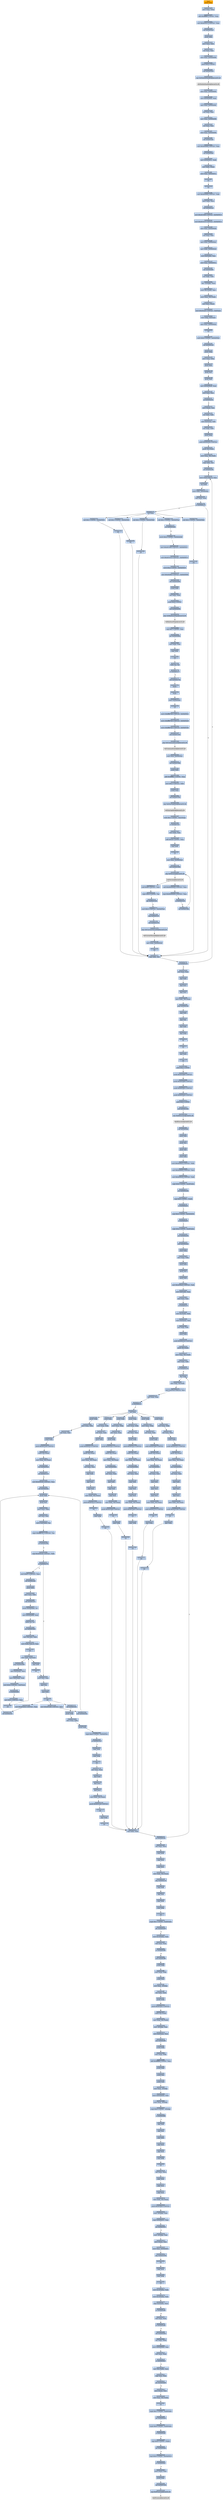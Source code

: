 digraph G {
node[shape=rectangle,style=filled,fillcolor=lightsteelblue,color=lightsteelblue]
bgcolor="transparent"
a0x00403454pushl_ebp[label="start\npushl %ebp",fillcolor="orange",color="lightgrey"];
a0x00403455movl_esp_ebp[label="0x00403455\nmovl %esp, %ebp"];
a0x00403457addl_0xfffffff0UINT8_esp[label="0x00403457\naddl $0xfffffff0<UINT8>, %esp"];
a0x0040345amovl_0x40341cUINT32_eax[label="0x0040345a\nmovl $0x40341c<UINT32>, %eax"];
a0x0040345fcall_0x004032c8[label="0x0040345f\ncall 0x004032c8"];
a0x004032c8pushl_ebx[label="0x004032c8\npushl %ebx"];
a0x004032c9movl_eax_ebx[label="0x004032c9\nmovl %eax, %ebx"];
a0x004032cbxorl_eax_eax[label="0x004032cb\nxorl %eax, %eax"];
a0x004032cdmovl_eax_0x00404084[label="0x004032cd\nmovl %eax, 0x00404084"];
a0x004032d2pushl_0x0UINT8[label="0x004032d2\npushl $0x0<UINT8>"];
a0x004032d4call_0x00403204[label="0x004032d4\ncall 0x00403204"];
a0x00403204jmp_GetModuleHandleA_kernel32_dll[label="0x00403204\njmp GetModuleHandleA@kernel32.dll"];
GetModuleHandleA_kernel32_dll[label="GetModuleHandleA@kernel32.dll",fillcolor="lightgrey",color="lightgrey"];
a0x004032d9movl_eax_0x00405650[label="0x004032d9\nmovl %eax, 0x00405650"];
a0x004032demovl_0x00405650_eax[label="0x004032de\nmovl 0x00405650, %eax"];
a0x004032e3movl_eax_0x0040408c[label="0x004032e3\nmovl %eax, 0x0040408c"];
a0x004032e8xorl_eax_eax[label="0x004032e8\nxorl %eax, %eax"];
a0x004032eamovl_eax_0x00404090[label="0x004032ea\nmovl %eax, 0x00404090"];
a0x004032efxorl_eax_eax[label="0x004032ef\nxorl %eax, %eax"];
a0x004032f1movl_eax_0x00404094[label="0x004032f1\nmovl %eax, 0x00404094"];
a0x004032f6call_0x004032bc[label="0x004032f6\ncall 0x004032bc"];
a0x004032bcmovl_0x404088UINT32_eax[label="0x004032bc\nmovl $0x404088<UINT32>, %eax"];
a0x004032c1call_0x00402fe8[label="0x004032c1\ncall 0x00402fe8"];
a0x00402fe8movl_0x0040401c_edx[label="0x00402fe8\nmovl 0x0040401c, %edx"];
a0x00402feemovl_edx_eax_[label="0x00402fee\nmovl %edx, (%eax)"];
a0x00402ff0movl_eax_0x0040401c[label="0x00402ff0\nmovl %eax, 0x0040401c"];
a0x00402ff5ret[label="0x00402ff5\nret"];
a0x004032c6ret[label="0x004032c6\nret"];
a0x004032fbmovl_0x404088UINT32_edx[label="0x004032fb\nmovl $0x404088<UINT32>, %edx"];
a0x00403300movl_ebx_eax[label="0x00403300\nmovl %ebx, %eax"];
a0x00403302call_0x00402ca4[label="0x00403302\ncall 0x00402ca4"];
a0x00402ca4movl_0x401008UINT32_0x00405010[label="0x00402ca4\nmovl $0x401008<UINT32>, 0x00405010"];
a0x00402caemovl_0x401010UINT32_0x00405014[label="0x00402cae\nmovl $0x401010<UINT32>, 0x00405014"];
a0x00402cb8movl_eax_0x00405628[label="0x00402cb8\nmovl %eax, 0x00405628"];
a0x00402cbdxorl_eax_eax[label="0x00402cbd\nxorl %eax, %eax"];
a0x00402cbfmovl_eax_0x0040562c[label="0x00402cbf\nmovl %eax, 0x0040562c"];
a0x00402cc4movl_edx_0x00405630[label="0x00402cc4\nmovl %edx, 0x00405630"];
a0x00402ccamovl_0x4edx__eax[label="0x00402cca\nmovl 0x4(%edx), %eax"];
a0x00402ccdmovl_eax_0x0040501c[label="0x00402ccd\nmovl %eax, 0x0040501c"];
a0x00402cd2call_0x00402b9c[label="0x00402cd2\ncall 0x00402b9c"];
a0x00402b9cxorl_edx_edx[label="0x00402b9c\nxorl %edx, %edx"];
a0x00402b9eleal__12ebp__eax[label="0x00402b9e\nleal -12(%ebp), %eax"];
a0x00402ba1movl_fs_edx__ecx[label="0x00402ba1\nmovl %fs:(%edx), %ecx"];
a0x00402ba4movl_eax_fs_edx_[label="0x00402ba4\nmovl %eax, %fs:(%edx)"];
a0x00402ba7movl_ecx_eax_[label="0x00402ba7\nmovl %ecx, (%eax)"];
a0x00402ba9movl_0x402afcUINT32_0x4eax_[label="0x00402ba9\nmovl $0x402afc<UINT32>, 0x4(%eax)"];
a0x00402bb0movl_ebp_0x8eax_[label="0x00402bb0\nmovl %ebp, 0x8(%eax)"];
a0x00402bb3movl_eax_0x00405624[label="0x00402bb3\nmovl %eax, 0x00405624"];
a0x00402bb8ret[label="0x00402bb8\nret"];
a0x00402cd7movb_0x0UINT8_0x00405024[label="0x00402cd7\nmovb $0x0<UINT8>, 0x00405024"];
a0x00402cdecall_0x00402c44[label="0x00402cde\ncall 0x00402c44"];
a0x00402c44pushl_ebp[label="0x00402c44\npushl %ebp"];
a0x00402c45movl_esp_ebp[label="0x00402c45\nmovl %esp, %ebp"];
a0x00402c47pushl_ebx[label="0x00402c47\npushl %ebx"];
a0x00402c48pushl_esi[label="0x00402c48\npushl %esi"];
a0x00402c49pushl_edi[label="0x00402c49\npushl %edi"];
a0x00402c4amovl_0x00405628_eax[label="0x00402c4a\nmovl 0x00405628, %eax"];
a0x00402c4ftestl_eax_eax[label="0x00402c4f\ntestl %eax, %eax"];
a0x00402c51je_0x00402c9e[label="0x00402c51\nje 0x00402c9e"];
a0x00402c53movl_eax__esi[label="0x00402c53\nmovl (%eax), %esi"];
a0x00402c55xorl_ebx_ebx[label="0x00402c55\nxorl %ebx, %ebx"];
a0x00402c57movl_0x4eax__edi[label="0x00402c57\nmovl 0x4(%eax), %edi"];
a0x00402c5axorl_edx_edx[label="0x00402c5a\nxorl %edx, %edx"];
a0x00402c5cpushl_ebp[label="0x00402c5c\npushl %ebp"];
a0x00402c5dpushl_0x402c8aUINT32[label="0x00402c5d\npushl $0x402c8a<UINT32>"];
a0x00402c62pushl_fs_edx_[label="0x00402c62\npushl %fs:(%edx)"];
a0x00402c65movl_esp_fs_edx_[label="0x00402c65\nmovl %esp, %fs:(%edx)"];
a0x00402c68cmpl_ebx_esi[label="0x00402c68\ncmpl %ebx, %esi"];
a0x00402c6ajle_0x00402c80[label="0x00402c6a\njle 0x00402c80"];
a0x00402c6cmovl_ediebx8__eax[label="0x00402c6c\nmovl (%edi,%ebx,8), %eax"];
a0x00402c6fincl_ebx[label="0x00402c6f\nincl %ebx"];
a0x00402c70movl_ebx_0x0040562c[label="0x00402c70\nmovl %ebx, 0x0040562c"];
a0x00402c76testl_eax_eax[label="0x00402c76\ntestl %eax, %eax"];
a0x00402c78je_0x00402c7c[label="0x00402c78\nje 0x00402c7c"];
a0x00402c7acall_eax[label="0x00402c7a\ncall %eax"];
a0x0040333csubl_0x1UINT8_0x00405654[label="0x0040333c\nsubl $0x1<UINT8>, 0x00405654"];
a0x00403343ret[label="0x00403343\nret"];
a0x00402c7ccmpl_ebx_esi[label="0x00402c7c\ncmpl %ebx, %esi"];
a0x00402c7ejg_0x00402c6c[label="0x00402c7e\njg 0x00402c6c"];
a0x00403130subl_0x1UINT8_0x004055a4[label="0x00403130\nsubl $0x1<UINT8>, 0x004055a4"];
a0x00403137jae_0x00403202[label="0x00403137\njae 0x00403202"];
a0x0040313dmovb_0x2UINT8_0x00404008[label="0x0040313d\nmovb $0x2<UINT8>, 0x00404008"];
a0x00403144movl_0x401008UINT32_0x00405010[label="0x00403144\nmovl $0x401008<UINT32>, 0x00405010"];
a0x0040314emovl_0x401010UINT32_0x00405014[label="0x0040314e\nmovl $0x401010<UINT32>, 0x00405014"];
a0x00403158movb_0x2UINT8_0x00405036[label="0x00403158\nmovb $0x2<UINT8>, 0x00405036"];
a0x0040315fmovl_0x402f84UINT32_0x00405000[label="0x0040315f\nmovl $0x402f84<UINT32>, 0x00405000"];
a0x00403169call_0x00402660[label="0x00403169\ncall 0x00402660"];
a0x00402660pushl_ebx[label="0x00402660\npushl %ebx"];
a0x00402661xorl_ebx_ebx[label="0x00402661\nxorl %ebx, %ebx"];
a0x00402663pushl_0x0UINT8[label="0x00402663\npushl $0x0<UINT8>"];
a0x00402665call_0x00402658[label="0x00402665\ncall 0x00402658"];
a0x00402658jmp_GetKeyboardType_user32_dll[label="0x00402658\njmp GetKeyboardType@user32.dll"];
GetKeyboardType_user32_dll[label="GetKeyboardType@user32.dll",fillcolor="lightgrey",color="lightgrey"];
a0x0040266acmpl_0x7UINT8_eax[label="0x0040266a\ncmpl $0x7<UINT8>, %eax"];
a0x0040266djne_0x0040268b[label="0x0040266d\njne 0x0040268b"];
a0x0040268bmovl_ebx_eax[label="0x0040268b\nmovl %ebx, %eax"];
a0x0040268dpopl_ebx[label="0x0040268d\npopl %ebx"];
a0x0040268eret[label="0x0040268e\nret"];
a0x0040316etestb_al_al[label="0x0040316e\ntestb %al, %al"];
a0x00403170je_0x00403177[label="0x00403170\nje 0x00403177"];
a0x00403177call_0x00402754[label="0x00403177\ncall 0x00402754"];
a0x00402754fninit_[label="0x00402754\nfninit "];
a0x00402756fwait_[label="0x00402756\nfwait "];
a0x00402757fldcw_0x0040400c[label="0x00402757\nfldcw 0x0040400c"];
a0x0040275dret[label="0x0040275d\nret"];
a0x0040317cmovw_0xffffd7b0UINT16_0x0040503c[label="0x0040317c\nmovw $0xffffd7b0<UINT16>, 0x0040503c"];
a0x00403185movw_0xffffd7b0UINT16_0x00405208[label="0x00403185\nmovw $0xffffd7b0<UINT16>, 0x00405208"];
a0x0040318emovw_0xffffd7b0UINT16_0x004053d4[label="0x0040318e\nmovw $0xffffd7b0<UINT16>, 0x004053d4"];
a0x00403197call_0x00401040[label="0x00403197\ncall 0x00401040"];
a0x00401040jmp_GetCommandLineA_kernel32_dll[label="0x00401040\njmp GetCommandLineA@kernel32.dll"];
GetCommandLineA_kernel32_dll[label="GetCommandLineA@kernel32.dll",fillcolor="lightgrey",color="lightgrey"];
a0x0040319cmovl_eax_0x0040502c[label="0x0040319c\nmovl %eax, 0x0040502c"];
a0x004031a1call_0x00401088[label="0x004031a1\ncall 0x00401088"];
a0x00401088pushl_ebx[label="0x00401088\npushl %ebx"];
a0x00401089addl_0xffffffbcUINT8_esp[label="0x00401089\naddl $0xffffffbc<UINT8>, %esp"];
a0x0040108cmovl_0xaUINT32_ebx[label="0x0040108c\nmovl $0xa<UINT32>, %ebx"];
a0x00401091pushl_esp[label="0x00401091\npushl %esp"];
a0x00401092call_0x00401050[label="0x00401092\ncall 0x00401050"];
a0x00401050jmp_GetStartupInfoA_kernel32_dll[label="0x00401050\njmp GetStartupInfoA@kernel32.dll"];
GetStartupInfoA_kernel32_dll[label="GetStartupInfoA@kernel32.dll",fillcolor="lightgrey",color="lightgrey"];
a0x00401097testb_0x1UINT8_0x2cesp_[label="0x00401097\ntestb $0x1<UINT8>, 0x2c(%esp)"];
a0x0040109cje_0x004010a3[label="0x0040109c\nje 0x004010a3"];
a0x004010a3movl_ebx_eax[label="0x004010a3\nmovl %ebx, %eax"];
a0x004010a5addl_0x44UINT8_esp[label="0x004010a5\naddl $0x44<UINT8>, %esp"];
a0x004010a8popl_ebx[label="0x004010a8\npopl %ebx"];
a0x004010a9ret[label="0x004010a9\nret"];
a0x004031a6movl_eax_0x00405028[label="0x004031a6\nmovl %eax, 0x00405028"];
a0x004031abcall_0x00401080[label="0x004031ab\ncall 0x00401080"];
a0x00401080jmp_GetVersion_kernel32_dll[label="0x00401080\njmp GetVersion@kernel32.dll"];
GetVersion_kernel32_dll[label="GetVersion@kernel32.dll",fillcolor="lightgrey",color="lightgrey"];
a0x004031b0andl_0x80000000UINT32_eax[label="0x004031b0\nandl $0x80000000<UINT32>, %eax"];
a0x004031b5cmpl_0x80000000UINT32_eax[label="0x004031b5\ncmpl $0x80000000<UINT32>, %eax"];
a0x004031baje_0x004031e9[label="0x004031ba\nje 0x004031e9"];
a0x004031bccall_0x00401080[label="0x004031bc\ncall 0x00401080"];
a0x004031c1andl_0xffUINT32_eax[label="0x004031c1\nandl $0xff<UINT32>, %eax"];
a0x004031c6cmpw_0x4UINT8_ax[label="0x004031c6\ncmpw $0x4<UINT8>, %ax"];
a0x004031cajbe_0x004031d8[label="0x004031ca\njbe 0x004031d8"];
a0x004031ccmovl_0x3UINT32_0x004055a8[label="0x004031cc\nmovl $0x3<UINT32>, 0x004055a8"];
a0x004031d6jmp_0x004031f8[label="0x004031d6\njmp 0x004031f8"];
a0x004031f8call_0x00401078[label="0x004031f8\ncall 0x00401078"];
a0x00401078jmp_GetCurrentThreadId_kernel32_dll[label="0x00401078\njmp GetCurrentThreadId@kernel32.dll"];
GetCurrentThreadId_kernel32_dll[label="GetCurrentThreadId@kernel32.dll",fillcolor="lightgrey",color="lightgrey"];
a0x004031fdmovl_eax_0x00405020[label="0x004031fd\nmovl %eax, 0x00405020"];
a0x00403202ret[label="0x00403202\nret"];
a0x00403374subl_0x1UINT8_0x0040565c[label="0x00403374\nsubl $0x1<UINT8>, 0x0040565c"];
a0x0040337bret[label="0x0040337b\nret"];
a0x004033acsubl_0x1UINT8_0x00405660[label="0x004033ac\nsubl $0x1<UINT8>, 0x00405660"];
a0x004033b3ret[label="0x004033b3\nret"];
a0x004033ecsubl_0x1UINT8_0x00405664[label="0x004033ec\nsubl $0x1<UINT8>, 0x00405664"];
a0x004033f3ret[label="0x004033f3\nret"];
a0x00402c80xorl_eax_eax[label="0x00402c80\nxorl %eax, %eax"];
a0x00402c82popl_edx[label="0x00402c82\npopl %edx"];
a0x00402c83popl_ecx[label="0x00402c83\npopl %ecx"];
a0x00402c84popl_ecx[label="0x00402c84\npopl %ecx"];
a0x00402c85movl_edx_fs_eax_[label="0x00402c85\nmovl %edx, %fs:(%eax)"];
a0x00402c88jmp_0x00402c9e[label="0x00402c88\njmp 0x00402c9e"];
a0x00402c9epopl_edi[label="0x00402c9e\npopl %edi"];
a0x00402c9fpopl_esi[label="0x00402c9f\npopl %esi"];
a0x00402ca0popl_ebx[label="0x00402ca0\npopl %ebx"];
a0x00402ca1popl_ebp[label="0x00402ca1\npopl %ebp"];
a0x00402ca2ret[label="0x00402ca2\nret"];
a0x00402ce3ret[label="0x00402ce3\nret"];
a0x00403307popl_ebx[label="0x00403307\npopl %ebx"];
a0x00403308ret[label="0x00403308\nret"];
a0x00403464pushl_0x2UINT8[label="0x00403464\npushl $0x2<UINT8>"];
a0x00403466pushl_0x403488UINT32[label="0x00403466\npushl $0x403488<UINT32>"];
a0x0040346bpushl_0x403488UINT32[label="0x0040346b\npushl $0x403488<UINT32>"];
a0x00403470pushl_0x40348cUINT32[label="0x00403470\npushl $0x40348c<UINT32>"];
a0x00403475pushl_0x4034a0UINT32[label="0x00403475\npushl $0x4034a0<UINT32>"];
a0x0040347apushl_0x0UINT8[label="0x0040347a\npushl $0x0<UINT8>"];
a0x0040347ccall_0x004033b4[label="0x0040347c\ncall 0x004033b4"];
a0x004033b4jmp_ShellExecuteA_shell32_dll[label="0x004033b4\njmp ShellExecuteA@shell32.dll"];
ShellExecuteA_shell32_dll[label="ShellExecuteA@shell32.dll",fillcolor="lightgrey",color="lightgrey"];
a0x00403481call_0x00402dfc[label="0x00403481\ncall 0x00402dfc"];
a0x00402dfcpushl_ebx[label="0x00402dfc\npushl %ebx"];
a0x00402dfdpushl_esi[label="0x00402dfd\npushl %esi"];
a0x00402dfepushl_edi[label="0x00402dfe\npushl %edi"];
a0x00402dffpushl_ebp[label="0x00402dff\npushl %ebp"];
a0x00402e00movl_0x405620UINT32_ebx[label="0x00402e00\nmovl $0x405620<UINT32>, %ebx"];
a0x00402e05movl_0x404000UINT32_esi[label="0x00402e05\nmovl $0x404000<UINT32>, %esi"];
a0x00402e0amovl_0x405030UINT32_edi[label="0x00402e0a\nmovl $0x405030<UINT32>, %edi"];
a0x00402e0fcmpb_0x0UINT8_0x28ebx_[label="0x00402e0f\ncmpb $0x0<UINT8>, 0x28(%ebx)"];
a0x00402e13jne_0x00402e2b[label="0x00402e13\njne 0x00402e2b"];
a0x00402e15cmpl_0x0UINT8_edi_[label="0x00402e15\ncmpl $0x0<UINT8>, (%edi)"];
a0x00402e18je_0x00402e2b[label="0x00402e18\nje 0x00402e2b"];
a0x00402e2bcmpl_0x0UINT8_0x00404004[label="0x00402e2b\ncmpl $0x0<UINT8>, 0x00404004"];
a0x00402e32je_0x00402e45[label="0x00402e32\nje 0x00402e45"];
a0x00402e45cmpb_0x2UINT8_0x28ebx_[label="0x00402e45\ncmpb $0x2<UINT8>, 0x28(%ebx)"];
a0x00402e49jne_0x00402e55[label="0x00402e49\njne 0x00402e55"];
a0x00402e55call_0x00402be4[label="0x00402e55\ncall 0x00402be4"];
a0x00402be4pushl_ebp[label="0x00402be4\npushl %ebp"];
a0x00402be5movl_esp_ebp[label="0x00402be5\nmovl %esp, %ebp"];
a0x00402be7pushl_ebx[label="0x00402be7\npushl %ebx"];
a0x00402be8pushl_esi[label="0x00402be8\npushl %esi"];
a0x00402be9pushl_edi[label="0x00402be9\npushl %edi"];
a0x00402beamovl_0x405620UINT32_edi[label="0x00402bea\nmovl $0x405620<UINT32>, %edi"];
a0x00402befmovl_0x8edi__eax[label="0x00402bef\nmovl 0x8(%edi), %eax"];
a0x00402bf2testl_eax_eax[label="0x00402bf2\ntestl %eax, %eax"];
a0x00402bf4je_0x00402c3e[label="0x00402bf4\nje 0x00402c3e"];
a0x00402bf6movl_0xcedi__ebx[label="0x00402bf6\nmovl 0xc(%edi), %ebx"];
a0x00402bf9movl_0x4eax__esi[label="0x00402bf9\nmovl 0x4(%eax), %esi"];
a0x00402bfcxorl_edx_edx[label="0x00402bfc\nxorl %edx, %edx"];
a0x00402bfepushl_ebp[label="0x00402bfe\npushl %ebp"];
a0x00402bffpushl_0x402c2aUINT32[label="0x00402bff\npushl $0x402c2a<UINT32>"];
a0x00402c04pushl_fs_edx_[label="0x00402c04\npushl %fs:(%edx)"];
a0x00402c07movl_esp_fs_edx_[label="0x00402c07\nmovl %esp, %fs:(%edx)"];
a0x00402c0atestl_ebx_ebx[label="0x00402c0a\ntestl %ebx, %ebx"];
a0x00402c0cjle_0x00402c20[label="0x00402c0c\njle 0x00402c20"];
a0x00402c0edecl_ebx[label="0x00402c0e\ndecl %ebx"];
a0x00402c0fmovl_ebx_0xcedi_[label="0x00402c0f\nmovl %ebx, 0xc(%edi)"];
a0x00402c12movl_0x4esiebx8__eax[label="0x00402c12\nmovl 0x4(%esi,%ebx,8), %eax"];
a0x00402c16testl_eax_eax[label="0x00402c16\ntestl %eax, %eax"];
a0x00402c18je_0x00402c1c[label="0x00402c18\nje 0x00402c1c"];
a0x00402c1acall_eax[label="0x00402c1a\ncall %eax"];
a0x004033f4pushl_ebp[label="0x004033f4\npushl %ebp"];
a0x004033f5movl_esp_ebp[label="0x004033f5\nmovl %esp, %ebp"];
a0x004033f7xorl_eax_eax[label="0x004033f7\nxorl %eax, %eax"];
a0x004033f9pushl_ebp[label="0x004033f9\npushl %ebp"];
a0x004033fapushl_0x403413UINT32[label="0x004033fa\npushl $0x403413<UINT32>"];
a0x004033ffpushl_fs_eax_[label="0x004033ff\npushl %fs:(%eax)"];
a0x00403402movl_esp_fs_eax_[label="0x00403402\nmovl %esp, %fs:(%eax)"];
a0x00403405xorl_eax_eax[label="0x00403405\nxorl %eax, %eax"];
a0x00403407popl_edx[label="0x00403407\npopl %edx"];
a0x00403408popl_ecx[label="0x00403408\npopl %ecx"];
a0x00403409popl_ecx[label="0x00403409\npopl %ecx"];
a0x0040340amovl_edx_fs_eax_[label="0x0040340a\nmovl %edx, %fs:(%eax)"];
a0x0040340dpushl_0x40341aUINT32[label="0x0040340d\npushl $0x40341a<UINT32>"];
a0x00403412ret[label="0x00403412\nret"];
a0x0040341apopl_ebp[label="0x0040341a\npopl %ebp"];
a0x0040341bret[label="0x0040341b\nret"];
a0x00402c1ctestl_ebx_ebx[label="0x00402c1c\ntestl %ebx, %ebx"];
a0x00402c1ejg_0x00402c0e[label="0x00402c1e\njg 0x00402c0e"];
a0x004033bcpushl_ebp[label="0x004033bc\npushl %ebp"];
a0x004033bdmovl_esp_ebp[label="0x004033bd\nmovl %esp, %ebp"];
a0x004033bfxorl_eax_eax[label="0x004033bf\nxorl %eax, %eax"];
a0x004033c1pushl_ebp[label="0x004033c1\npushl %ebp"];
a0x004033c2pushl_0x4033e1UINT32[label="0x004033c2\npushl $0x4033e1<UINT32>"];
a0x004033c7pushl_fs_eax_[label="0x004033c7\npushl %fs:(%eax)"];
a0x004033camovl_esp_fs_eax_[label="0x004033ca\nmovl %esp, %fs:(%eax)"];
a0x004033cdincl_0x00405664[label="0x004033cd\nincl 0x00405664"];
a0x004033d3xorl_eax_eax[label="0x004033d3\nxorl %eax, %eax"];
a0x004033d5popl_edx[label="0x004033d5\npopl %edx"];
a0x004033d6popl_ecx[label="0x004033d6\npopl %ecx"];
a0x004033d7popl_ecx[label="0x004033d7\npopl %ecx"];
a0x004033d8movl_edx_fs_eax_[label="0x004033d8\nmovl %edx, %fs:(%eax)"];
a0x004033dbpushl_0x4033e8UINT32[label="0x004033db\npushl $0x4033e8<UINT32>"];
a0x004033e0ret[label="0x004033e0\nret"];
a0x004033e8popl_ebp[label="0x004033e8\npopl %ebp"];
a0x004033e9ret[label="0x004033e9\nret"];
a0x0040337cpushl_ebp[label="0x0040337c\npushl %ebp"];
a0x0040337dmovl_esp_ebp[label="0x0040337d\nmovl %esp, %ebp"];
a0x0040337fxorl_eax_eax[label="0x0040337f\nxorl %eax, %eax"];
a0x00403381pushl_ebp[label="0x00403381\npushl %ebp"];
a0x00403382pushl_0x4033a1UINT32[label="0x00403382\npushl $0x4033a1<UINT32>"];
a0x00403387pushl_fs_eax_[label="0x00403387\npushl %fs:(%eax)"];
a0x0040338amovl_esp_fs_eax_[label="0x0040338a\nmovl %esp, %fs:(%eax)"];
a0x0040338dincl_0x00405660[label="0x0040338d\nincl 0x00405660"];
a0x00403393xorl_eax_eax[label="0x00403393\nxorl %eax, %eax"];
a0x00403395popl_edx[label="0x00403395\npopl %edx"];
a0x00403396popl_ecx[label="0x00403396\npopl %ecx"];
a0x00403397popl_ecx[label="0x00403397\npopl %ecx"];
a0x00403398movl_edx_fs_eax_[label="0x00403398\nmovl %edx, %fs:(%eax)"];
a0x0040339bpushl_0x4033a8UINT32[label="0x0040339b\npushl $0x4033a8<UINT32>"];
a0x004033a0ret[label="0x004033a0\nret"];
a0x004033a8popl_ebp[label="0x004033a8\npopl %ebp"];
a0x004033a9ret[label="0x004033a9\nret"];
a0x00403344pushl_ebp[label="0x00403344\npushl %ebp"];
a0x00403345movl_esp_ebp[label="0x00403345\nmovl %esp, %ebp"];
a0x00403347xorl_eax_eax[label="0x00403347\nxorl %eax, %eax"];
a0x00403349pushl_ebp[label="0x00403349\npushl %ebp"];
a0x0040334apushl_0x403369UINT32[label="0x0040334a\npushl $0x403369<UINT32>"];
a0x0040334fpushl_fs_eax_[label="0x0040334f\npushl %fs:(%eax)"];
a0x00403352movl_esp_fs_eax_[label="0x00403352\nmovl %esp, %fs:(%eax)"];
a0x00403355incl_0x0040565c[label="0x00403355\nincl 0x0040565c"];
a0x0040335bxorl_eax_eax[label="0x0040335b\nxorl %eax, %eax"];
a0x0040335dpopl_edx[label="0x0040335d\npopl %edx"];
a0x0040335epopl_ecx[label="0x0040335e\npopl %ecx"];
a0x0040335fpopl_ecx[label="0x0040335f\npopl %ecx"];
a0x00403360movl_edx_fs_eax_[label="0x00403360\nmovl %edx, %fs:(%eax)"];
a0x00403363pushl_0x403370UINT32[label="0x00403363\npushl $0x403370<UINT32>"];
a0x00403368ret[label="0x00403368\nret"];
a0x00403370popl_ebp[label="0x00403370\npopl %ebp"];
a0x00403371ret[label="0x00403371\nret"];
a0x004030dcpushl_ebp[label="0x004030dc\npushl %ebp"];
a0x004030ddmovl_esp_ebp[label="0x004030dd\nmovl %esp, %ebp"];
a0x004030dfxorl_eax_eax[label="0x004030df\nxorl %eax, %eax"];
a0x004030e1pushl_ebp[label="0x004030e1\npushl %ebp"];
a0x004030e2pushl_0x403126UINT32[label="0x004030e2\npushl $0x403126<UINT32>"];
a0x004030e7pushl_fs_eax_[label="0x004030e7\npushl %fs:(%eax)"];
a0x004030eamovl_esp_fs_eax_[label="0x004030ea\nmovl %esp, %fs:(%eax)"];
a0x004030edincl_0x004055a4[label="0x004030ed\nincl 0x004055a4"];
a0x004030f3jne_0x00403118[label="0x004030f3\njne 0x00403118"];
a0x004030f5movl_0x405038UINT32_eax[label="0x004030f5\nmovl $0x405038<UINT32>, %eax"];
a0x004030facall_0x0040252c[label="0x004030fa\ncall 0x0040252c"];
a0x0040252cpushl_ebx[label="0x0040252c\npushl %ebx"];
a0x0040252dpushl_esi[label="0x0040252d\npushl %esi"];
a0x0040252emovl_eax_ebx[label="0x0040252e\nmovl %eax, %ebx"];
a0x00402530xorl_esi_esi[label="0x00402530\nxorl %esi, %esi"];
a0x00402532movw_0x4ebx__ax[label="0x00402532\nmovw 0x4(%ebx), %ax"];
a0x00402536cmpw_0xffffd7b1UINT16_ax[label="0x00402536\ncmpw $0xffffd7b1<UINT16>, %ax"];
a0x0040253ajb_0x0040256b[label="0x0040253a\njb 0x0040256b"];
a0x0040256bcmpl_0x405038UINT32_ebx[label="0x0040256b\ncmpl $0x405038<UINT32>, %ebx"];
a0x00402571je_0x0040257d[label="0x00402571\nje 0x0040257d"];
a0x0040257dmovl_esi_eax[label="0x0040257d\nmovl %esi, %eax"];
a0x0040257fpopl_esi[label="0x0040257f\npopl %esi"];
a0x00402580popl_ebx[label="0x00402580\npopl %ebx"];
a0x00402581ret[label="0x00402581\nret"];
a0x004030ffmovl_0x405204UINT32_eax[label="0x004030ff\nmovl $0x405204<UINT32>, %eax"];
a0x00403104call_0x0040252c[label="0x00403104\ncall 0x0040252c"];
a0x00402573movl_0x67UINT32_eax[label="0x00402573\nmovl $0x67<UINT32>, %eax"];
a0x00402578call_0x004024dc[label="0x00402578\ncall 0x004024dc"];
a0x004024dcpushl_ebx[label="0x004024dc\npushl %ebx"];
a0x004024ddmovl_eax_ebx[label="0x004024dd\nmovl %eax, %ebx"];
a0x004024dfcall_0x0040327c[label="0x004024df\ncall 0x0040327c"];
a0x0040327cmovb_0x0040564c_cl[label="0x0040327c\nmovb 0x0040564c, %cl"];
a0x00403282movl_0x00404084_eax[label="0x00403282\nmovl 0x00404084, %eax"];
a0x00403287testb_cl_cl[label="0x00403287\ntestb %cl, %cl"];
a0x00403289jne_0x004032b1[label="0x00403289\njne 0x004032b1"];
a0x0040328bmovl_fs_0x2c_edx[label="0x0040328b\nmovl %fs:0x2c, %edx"];
a0x00403292movl_edxeax4__eax[label="0x00403292\nmovl (%edx,%eax,4), %eax"];
a0x00403295ret[label="0x00403295\nret"];
a0x004024e4movl_ebx_0x4eax_[label="0x004024e4\nmovl %ebx, 0x4(%eax)"];
a0x00403126jmp_0x00402988[label="0x00403126\njmp 0x00402988"];
a0x00402988movl_0x4esp__eax[label="0x00402988\nmovl 0x4(%esp), %eax"];
a0x0040298cmovl_0x8esp__edx[label="0x0040298c\nmovl 0x8(%esp), %edx"];
a0x00402990testl_0x6UINT32_0x4eax_[label="0x00402990\ntestl $0x6<UINT32>, 0x4(%eax)"];
a0x00402997je_0x004029b8[label="0x00402997\nje 0x004029b8"];
a0x004029b8movl_0x1UINT32_eax[label="0x004029b8\nmovl $0x1<UINT32>, %eax"];
a0x004029bdret[label="0x004029bd\nret"];
a0x004024eapopl_ebx[label="0x004024ea\npopl %ebx"];
a0x004024ebret[label="0x004024eb\nret"];
a0x00403109movl_0x4053d0UINT32_eax[label="0x00403109\nmovl $0x4053d0<UINT32>, %eax"];
a0x0040310ecall_0x0040252c[label="0x0040310e\ncall 0x0040252c"];
a0x00403113call_0x0040183c[label="0x00403113\ncall 0x0040183c"];
a0x0040183cpushl_ebp[label="0x0040183c\npushl %ebp"];
a0x0040183dmovl_esp_ebp[label="0x0040183d\nmovl %esp, %ebp"];
a0x0040183fpushl_ebx[label="0x0040183f\npushl %ebx"];
a0x00401840cmpb_0x0UINT8_0x004055ac[label="0x00401840\ncmpb $0x0<UINT8>, 0x004055ac"];
a0x00401847je_0x00401919[label="0x00401847\nje 0x00401919"];
a0x00401919popl_ebx[label="0x00401919\npopl %ebx"];
a0x0040191apopl_ebp[label="0x0040191a\npopl %ebp"];
a0x0040191bret[label="0x0040191b\nret"];
a0x00403118xorl_eax_eax[label="0x00403118\nxorl %eax, %eax"];
a0x0040311apopl_edx[label="0x0040311a\npopl %edx"];
a0x0040311bpopl_ecx[label="0x0040311b\npopl %ecx"];
a0x0040311cpopl_ecx[label="0x0040311c\npopl %ecx"];
a0x0040311dmovl_edx_fs_eax_[label="0x0040311d\nmovl %edx, %fs:(%eax)"];
a0x00403120pushl_0x40312dUINT32[label="0x00403120\npushl $0x40312d<UINT32>"];
a0x00403125ret[label="0x00403125\nret"];
a0x0040312dpopl_ebp[label="0x0040312d\npopl %ebp"];
a0x0040312eret[label="0x0040312e\nret"];
a0x0040330cpushl_ebp[label="0x0040330c\npushl %ebp"];
a0x0040330dmovl_esp_ebp[label="0x0040330d\nmovl %esp, %ebp"];
a0x0040330fxorl_eax_eax[label="0x0040330f\nxorl %eax, %eax"];
a0x00403311pushl_ebp[label="0x00403311\npushl %ebp"];
a0x00403312pushl_0x403331UINT32[label="0x00403312\npushl $0x403331<UINT32>"];
a0x00403317pushl_fs_eax_[label="0x00403317\npushl %fs:(%eax)"];
a0x0040331amovl_esp_fs_eax_[label="0x0040331a\nmovl %esp, %fs:(%eax)"];
a0x0040331dincl_0x00405654[label="0x0040331d\nincl 0x00405654"];
a0x00403323xorl_eax_eax[label="0x00403323\nxorl %eax, %eax"];
a0x00403325popl_edx[label="0x00403325\npopl %edx"];
a0x00403326popl_ecx[label="0x00403326\npopl %ecx"];
a0x00403327popl_ecx[label="0x00403327\npopl %ecx"];
a0x00403328movl_edx_fs_eax_[label="0x00403328\nmovl %edx, %fs:(%eax)"];
a0x0040332bpushl_0x403338UINT32[label="0x0040332b\npushl $0x403338<UINT32>"];
a0x00403330ret[label="0x00403330\nret"];
a0x00403338popl_ebp[label="0x00403338\npopl %ebp"];
a0x00403339ret[label="0x00403339\nret"];
a0x00402c20xorl_eax_eax[label="0x00402c20\nxorl %eax, %eax"];
a0x00402c22popl_edx[label="0x00402c22\npopl %edx"];
a0x00402c23popl_ecx[label="0x00402c23\npopl %ecx"];
a0x00402c24popl_ecx[label="0x00402c24\npopl %ecx"];
a0x00402c25movl_edx_fs_eax_[label="0x00402c25\nmovl %edx, %fs:(%eax)"];
a0x00402c28jmp_0x00402c3e[label="0x00402c28\njmp 0x00402c3e"];
a0x00402c3epopl_edi[label="0x00402c3e\npopl %edi"];
a0x00402c3fpopl_esi[label="0x00402c3f\npopl %esi"];
a0x00402c40popl_ebx[label="0x00402c40\npopl %ebx"];
a0x00402c41popl_ebp[label="0x00402c41\npopl %ebp"];
a0x00402c42ret[label="0x00402c42\nret"];
a0x00402e5acmpb_0x1UINT8_0x28ebx_[label="0x00402e5a\ncmpb $0x1<UINT8>, 0x28(%ebx)"];
a0x00402e5ejbe_0x00402e65[label="0x00402e5e\njbe 0x00402e65"];
a0x00402e65movl_0x10ebx__eax[label="0x00402e65\nmovl 0x10(%ebx), %eax"];
a0x00402e68testl_eax_eax[label="0x00402e68\ntestl %eax, %eax"];
a0x00402e6aje_0x00402e86[label="0x00402e6a\nje 0x00402e86"];
a0x00402e6ccall_0x00402ff8[label="0x00402e6c\ncall 0x00402ff8"];
a0x00402ff8pushl_ebp[label="0x00402ff8\npushl %ebp"];
a0x00402ff9movl_esp_ebp[label="0x00402ff9\nmovl %esp, %ebp"];
a0x00402ffbpushl_ecx[label="0x00402ffb\npushl %ecx"];
a0x00402ffcmovl_eax__4ebp_[label="0x00402ffc\nmovl %eax, -4(%ebp)"];
a0x00402fffxorl_edx_edx[label="0x00402fff\nxorl %edx, %edx"];
a0x00403001pushl_ebp[label="0x00403001\npushl %ebp"];
a0x00403002pushl_0x40305cUINT32[label="0x00403002\npushl $0x40305c<UINT32>"];
a0x00403007pushl_fs_edx_[label="0x00403007\npushl %fs:(%edx)"];
a0x0040300amovl_esp_fs_edx_[label="0x0040300a\nmovl %esp, %fs:(%edx)"];
a0x0040300dmovl__4ebp__eax[label="0x0040300d\nmovl -4(%ebp), %eax"];
a0x00403010movl_0x4eax__eax[label="0x00403010\nmovl 0x4(%eax), %eax"];
a0x00403013call_0x00402f8c[label="0x00403013\ncall 0x00402f8c"];
a0x00402f8cpushl_ebp[label="0x00402f8c\npushl %ebp"];
a0x00402f8dmovl_esp_ebp[label="0x00402f8d\nmovl %esp, %ebp"];
a0x00402f8faddl_0xfffffff8UINT8_esp[label="0x00402f8f\naddl $0xfffffff8<UINT8>, %esp"];
a0x00402f92pushl_ebx[label="0x00402f92\npushl %ebx"];
a0x00402f93pushl_esi[label="0x00402f93\npushl %esi"];
a0x00402f94pushl_edi[label="0x00402f94\npushl %edi"];
a0x00402f95movl_eax__4ebp_[label="0x00402f95\nmovl %eax, -4(%ebp)"];
a0x00402f98movl_0x00404020_eax[label="0x00402f98\nmovl 0x00404020, %eax"];
a0x00402f9dmovl_eax__8ebp_[label="0x00402f9d\nmovl %eax, -8(%ebp)"];
a0x00402fa0cmpl_0x0UINT8__8ebp_[label="0x00402fa0\ncmpl $0x0<UINT8>, -8(%ebp)"];
a0x00402fa4je_0x00402fdf[label="0x00402fa4\nje 0x00402fdf"];
a0x00402fdfpopl_edi[label="0x00402fdf\npopl %edi"];
a0x00402fe0popl_esi[label="0x00402fe0\npopl %esi"];
a0x00402fe1popl_ebx[label="0x00402fe1\npopl %ebx"];
a0x00402fe2popl_ecx[label="0x00402fe2\npopl %ecx"];
a0x00402fe3popl_ecx[label="0x00402fe3\npopl %ecx"];
a0x00402fe4popl_ebp[label="0x00402fe4\npopl %ebp"];
a0x00402fe5ret[label="0x00402fe5\nret"];
a0x00403018xorl_eax_eax[label="0x00403018\nxorl %eax, %eax"];
a0x0040301apopl_edx[label="0x0040301a\npopl %edx"];
a0x0040301bpopl_ecx[label="0x0040301b\npopl %ecx"];
a0x0040301cpopl_ecx[label="0x0040301c\npopl %ecx"];
a0x0040301dmovl_edx_fs_eax_[label="0x0040301d\nmovl %edx, %fs:(%eax)"];
a0x00403020pushl_0x403063UINT32[label="0x00403020\npushl $0x403063<UINT32>"];
a0x00403025movl__4ebp__eax[label="0x00403025\nmovl -4(%ebp), %eax"];
a0x00403028cmpl_0x0040401c_eax[label="0x00403028\ncmpl 0x0040401c, %eax"];
a0x0040302ejne_0x0040303c[label="0x0040302e\njne 0x0040303c"];
a0x00403030movl__4ebp__eax[label="0x00403030\nmovl -4(%ebp), %eax"];
a0x00403033movl_eax__eax[label="0x00403033\nmovl (%eax), %eax"];
a0x00403035movl_eax_0x0040401c[label="0x00403035\nmovl %eax, 0x0040401c"];
a0x0040303ajmp_0x0040305b[label="0x0040303a\njmp 0x0040305b"];
a0x0040305bret[label="0x0040305b\nret"];
a0x00403063popl_ecx[label="0x00403063\npopl %ecx"];
a0x00403064popl_ebp[label="0x00403064\npopl %ebp"];
a0x00403065ret[label="0x00403065\nret"];
a0x00402e71movl_0x10ebx__edx[label="0x00402e71\nmovl 0x10(%ebx), %edx"];
a0x00402e74movl_0x10edx__eax[label="0x00402e74\nmovl 0x10(%edx), %eax"];
a0x00402e77cmpl_0x4edx__eax[label="0x00402e77\ncmpl 0x4(%edx), %eax"];
a0x00402e7aje_0x00402e86[label="0x00402e7a\nje 0x00402e86"];
a0x00402e7ctestl_eax_eax[label="0x00402e7c\ntestl %eax, %eax"];
a0x00402e7eje_0x00402e86[label="0x00402e7e\nje 0x00402e86"];
a0x00402e86call_0x00402bbc[label="0x00402e86\ncall 0x00402bbc"];
a0x00402bbcxorl_edx_edx[label="0x00402bbc\nxorl %edx, %edx"];
a0x00402bbemovl_0x00405624_eax[label="0x00402bbe\nmovl 0x00405624, %eax"];
a0x00402bc3testl_eax_eax[label="0x00402bc3\ntestl %eax, %eax"];
a0x00402bc5je_0x00402be3[label="0x00402bc5\nje 0x00402be3"];
a0x00402bc7movl_fs_edx__ecx[label="0x00402bc7\nmovl %fs:(%edx), %ecx"];
a0x00402bcacmpl_ecx_eax[label="0x00402bca\ncmpl %ecx, %eax"];
a0x00402bccjne_0x00402bd6[label="0x00402bcc\njne 0x00402bd6"];
a0x00402bcemovl_eax__eax[label="0x00402bce\nmovl (%eax), %eax"];
a0x00402bd0movl_eax_fs_edx_[label="0x00402bd0\nmovl %eax, %fs:(%edx)"];
a0x00402bd3ret[label="0x00402bd3\nret"];
a0x00402e8bcmpb_0x1UINT8_0x28ebx_[label="0x00402e8b\ncmpb $0x1<UINT8>, 0x28(%ebx)"];
a0x00402e8fjne_0x00402e94[label="0x00402e8f\njne 0x00402e94"];
a0x00402e94cmpb_0x0UINT8_0x28ebx_[label="0x00402e94\ncmpb $0x0<UINT8>, 0x28(%ebx)"];
a0x00402e98je_0x00402e9f[label="0x00402e98\nje 0x00402e9f"];
a0x00402e9fcmpl_0x0UINT8_ebx_[label="0x00402e9f\ncmpl $0x0<UINT8>, (%ebx)"];
a0x00402ea2jne_0x00402ebb[label="0x00402ea2\njne 0x00402ebb"];
a0x00402ea4cmpl_0x0UINT8_0x00405018[label="0x00402ea4\ncmpl $0x0<UINT8>, 0x00405018"];
a0x00402eabje_0x00402eb3[label="0x00402eab\nje 0x00402eb3"];
a0x00402eb3movl_esi__eax[label="0x00402eb3\nmovl (%esi), %eax"];
a0x00402eb5pushl_eax[label="0x00402eb5\npushl %eax"];
a0x00402eb6call_0x00401028[label="0x00402eb6\ncall 0x00401028"];
a0x00401028jmp_ExitProcess_kernel32_dll[label="0x00401028\njmp ExitProcess@kernel32.dll"];
ExitProcess_kernel32_dll[label="ExitProcess@kernel32.dll",fillcolor="lightgrey",color="lightgrey"];
a0x00403454pushl_ebp -> a0x00403455movl_esp_ebp [color="#000000"];
a0x00403455movl_esp_ebp -> a0x00403457addl_0xfffffff0UINT8_esp [color="#000000"];
a0x00403457addl_0xfffffff0UINT8_esp -> a0x0040345amovl_0x40341cUINT32_eax [color="#000000"];
a0x0040345amovl_0x40341cUINT32_eax -> a0x0040345fcall_0x004032c8 [color="#000000"];
a0x0040345fcall_0x004032c8 -> a0x004032c8pushl_ebx [color="#000000"];
a0x004032c8pushl_ebx -> a0x004032c9movl_eax_ebx [color="#000000"];
a0x004032c9movl_eax_ebx -> a0x004032cbxorl_eax_eax [color="#000000"];
a0x004032cbxorl_eax_eax -> a0x004032cdmovl_eax_0x00404084 [color="#000000"];
a0x004032cdmovl_eax_0x00404084 -> a0x004032d2pushl_0x0UINT8 [color="#000000"];
a0x004032d2pushl_0x0UINT8 -> a0x004032d4call_0x00403204 [color="#000000"];
a0x004032d4call_0x00403204 -> a0x00403204jmp_GetModuleHandleA_kernel32_dll [color="#000000"];
a0x00403204jmp_GetModuleHandleA_kernel32_dll -> GetModuleHandleA_kernel32_dll [color="#000000"];
GetModuleHandleA_kernel32_dll -> a0x004032d9movl_eax_0x00405650 [color="#000000"];
a0x004032d9movl_eax_0x00405650 -> a0x004032demovl_0x00405650_eax [color="#000000"];
a0x004032demovl_0x00405650_eax -> a0x004032e3movl_eax_0x0040408c [color="#000000"];
a0x004032e3movl_eax_0x0040408c -> a0x004032e8xorl_eax_eax [color="#000000"];
a0x004032e8xorl_eax_eax -> a0x004032eamovl_eax_0x00404090 [color="#000000"];
a0x004032eamovl_eax_0x00404090 -> a0x004032efxorl_eax_eax [color="#000000"];
a0x004032efxorl_eax_eax -> a0x004032f1movl_eax_0x00404094 [color="#000000"];
a0x004032f1movl_eax_0x00404094 -> a0x004032f6call_0x004032bc [color="#000000"];
a0x004032f6call_0x004032bc -> a0x004032bcmovl_0x404088UINT32_eax [color="#000000"];
a0x004032bcmovl_0x404088UINT32_eax -> a0x004032c1call_0x00402fe8 [color="#000000"];
a0x004032c1call_0x00402fe8 -> a0x00402fe8movl_0x0040401c_edx [color="#000000"];
a0x00402fe8movl_0x0040401c_edx -> a0x00402feemovl_edx_eax_ [color="#000000"];
a0x00402feemovl_edx_eax_ -> a0x00402ff0movl_eax_0x0040401c [color="#000000"];
a0x00402ff0movl_eax_0x0040401c -> a0x00402ff5ret [color="#000000"];
a0x00402ff5ret -> a0x004032c6ret [color="#000000"];
a0x004032c6ret -> a0x004032fbmovl_0x404088UINT32_edx [color="#000000"];
a0x004032fbmovl_0x404088UINT32_edx -> a0x00403300movl_ebx_eax [color="#000000"];
a0x00403300movl_ebx_eax -> a0x00403302call_0x00402ca4 [color="#000000"];
a0x00403302call_0x00402ca4 -> a0x00402ca4movl_0x401008UINT32_0x00405010 [color="#000000"];
a0x00402ca4movl_0x401008UINT32_0x00405010 -> a0x00402caemovl_0x401010UINT32_0x00405014 [color="#000000"];
a0x00402caemovl_0x401010UINT32_0x00405014 -> a0x00402cb8movl_eax_0x00405628 [color="#000000"];
a0x00402cb8movl_eax_0x00405628 -> a0x00402cbdxorl_eax_eax [color="#000000"];
a0x00402cbdxorl_eax_eax -> a0x00402cbfmovl_eax_0x0040562c [color="#000000"];
a0x00402cbfmovl_eax_0x0040562c -> a0x00402cc4movl_edx_0x00405630 [color="#000000"];
a0x00402cc4movl_edx_0x00405630 -> a0x00402ccamovl_0x4edx__eax [color="#000000"];
a0x00402ccamovl_0x4edx__eax -> a0x00402ccdmovl_eax_0x0040501c [color="#000000"];
a0x00402ccdmovl_eax_0x0040501c -> a0x00402cd2call_0x00402b9c [color="#000000"];
a0x00402cd2call_0x00402b9c -> a0x00402b9cxorl_edx_edx [color="#000000"];
a0x00402b9cxorl_edx_edx -> a0x00402b9eleal__12ebp__eax [color="#000000"];
a0x00402b9eleal__12ebp__eax -> a0x00402ba1movl_fs_edx__ecx [color="#000000"];
a0x00402ba1movl_fs_edx__ecx -> a0x00402ba4movl_eax_fs_edx_ [color="#000000"];
a0x00402ba4movl_eax_fs_edx_ -> a0x00402ba7movl_ecx_eax_ [color="#000000"];
a0x00402ba7movl_ecx_eax_ -> a0x00402ba9movl_0x402afcUINT32_0x4eax_ [color="#000000"];
a0x00402ba9movl_0x402afcUINT32_0x4eax_ -> a0x00402bb0movl_ebp_0x8eax_ [color="#000000"];
a0x00402bb0movl_ebp_0x8eax_ -> a0x00402bb3movl_eax_0x00405624 [color="#000000"];
a0x00402bb3movl_eax_0x00405624 -> a0x00402bb8ret [color="#000000"];
a0x00402bb8ret -> a0x00402cd7movb_0x0UINT8_0x00405024 [color="#000000"];
a0x00402cd7movb_0x0UINT8_0x00405024 -> a0x00402cdecall_0x00402c44 [color="#000000"];
a0x00402cdecall_0x00402c44 -> a0x00402c44pushl_ebp [color="#000000"];
a0x00402c44pushl_ebp -> a0x00402c45movl_esp_ebp [color="#000000"];
a0x00402c45movl_esp_ebp -> a0x00402c47pushl_ebx [color="#000000"];
a0x00402c47pushl_ebx -> a0x00402c48pushl_esi [color="#000000"];
a0x00402c48pushl_esi -> a0x00402c49pushl_edi [color="#000000"];
a0x00402c49pushl_edi -> a0x00402c4amovl_0x00405628_eax [color="#000000"];
a0x00402c4amovl_0x00405628_eax -> a0x00402c4ftestl_eax_eax [color="#000000"];
a0x00402c4ftestl_eax_eax -> a0x00402c51je_0x00402c9e [color="#000000"];
a0x00402c51je_0x00402c9e -> a0x00402c53movl_eax__esi [color="#000000",label="F"];
a0x00402c53movl_eax__esi -> a0x00402c55xorl_ebx_ebx [color="#000000"];
a0x00402c55xorl_ebx_ebx -> a0x00402c57movl_0x4eax__edi [color="#000000"];
a0x00402c57movl_0x4eax__edi -> a0x00402c5axorl_edx_edx [color="#000000"];
a0x00402c5axorl_edx_edx -> a0x00402c5cpushl_ebp [color="#000000"];
a0x00402c5cpushl_ebp -> a0x00402c5dpushl_0x402c8aUINT32 [color="#000000"];
a0x00402c5dpushl_0x402c8aUINT32 -> a0x00402c62pushl_fs_edx_ [color="#000000"];
a0x00402c62pushl_fs_edx_ -> a0x00402c65movl_esp_fs_edx_ [color="#000000"];
a0x00402c65movl_esp_fs_edx_ -> a0x00402c68cmpl_ebx_esi [color="#000000"];
a0x00402c68cmpl_ebx_esi -> a0x00402c6ajle_0x00402c80 [color="#000000"];
a0x00402c6ajle_0x00402c80 -> a0x00402c6cmovl_ediebx8__eax [color="#000000",label="F"];
a0x00402c6cmovl_ediebx8__eax -> a0x00402c6fincl_ebx [color="#000000"];
a0x00402c6fincl_ebx -> a0x00402c70movl_ebx_0x0040562c [color="#000000"];
a0x00402c70movl_ebx_0x0040562c -> a0x00402c76testl_eax_eax [color="#000000"];
a0x00402c76testl_eax_eax -> a0x00402c78je_0x00402c7c [color="#000000"];
a0x00402c78je_0x00402c7c -> a0x00402c7acall_eax [color="#000000",label="F"];
a0x00402c7acall_eax -> a0x0040333csubl_0x1UINT8_0x00405654 [color="#000000"];
a0x0040333csubl_0x1UINT8_0x00405654 -> a0x00403343ret [color="#000000"];
a0x00403343ret -> a0x00402c7ccmpl_ebx_esi [color="#000000"];
a0x00402c7ccmpl_ebx_esi -> a0x00402c7ejg_0x00402c6c [color="#000000"];
a0x00402c7ejg_0x00402c6c -> a0x00402c6cmovl_ediebx8__eax [color="#000000",label="T"];
a0x00402c7acall_eax -> a0x00403130subl_0x1UINT8_0x004055a4 [color="#000000"];
a0x00403130subl_0x1UINT8_0x004055a4 -> a0x00403137jae_0x00403202 [color="#000000"];
a0x00403137jae_0x00403202 -> a0x0040313dmovb_0x2UINT8_0x00404008 [color="#000000",label="F"];
a0x0040313dmovb_0x2UINT8_0x00404008 -> a0x00403144movl_0x401008UINT32_0x00405010 [color="#000000"];
a0x00403144movl_0x401008UINT32_0x00405010 -> a0x0040314emovl_0x401010UINT32_0x00405014 [color="#000000"];
a0x0040314emovl_0x401010UINT32_0x00405014 -> a0x00403158movb_0x2UINT8_0x00405036 [color="#000000"];
a0x00403158movb_0x2UINT8_0x00405036 -> a0x0040315fmovl_0x402f84UINT32_0x00405000 [color="#000000"];
a0x0040315fmovl_0x402f84UINT32_0x00405000 -> a0x00403169call_0x00402660 [color="#000000"];
a0x00403169call_0x00402660 -> a0x00402660pushl_ebx [color="#000000"];
a0x00402660pushl_ebx -> a0x00402661xorl_ebx_ebx [color="#000000"];
a0x00402661xorl_ebx_ebx -> a0x00402663pushl_0x0UINT8 [color="#000000"];
a0x00402663pushl_0x0UINT8 -> a0x00402665call_0x00402658 [color="#000000"];
a0x00402665call_0x00402658 -> a0x00402658jmp_GetKeyboardType_user32_dll [color="#000000"];
a0x00402658jmp_GetKeyboardType_user32_dll -> GetKeyboardType_user32_dll [color="#000000"];
GetKeyboardType_user32_dll -> a0x0040266acmpl_0x7UINT8_eax [color="#000000"];
a0x0040266acmpl_0x7UINT8_eax -> a0x0040266djne_0x0040268b [color="#000000"];
a0x0040266djne_0x0040268b -> a0x0040268bmovl_ebx_eax [color="#000000",label="T"];
a0x0040268bmovl_ebx_eax -> a0x0040268dpopl_ebx [color="#000000"];
a0x0040268dpopl_ebx -> a0x0040268eret [color="#000000"];
a0x0040268eret -> a0x0040316etestb_al_al [color="#000000"];
a0x0040316etestb_al_al -> a0x00403170je_0x00403177 [color="#000000"];
a0x00403170je_0x00403177 -> a0x00403177call_0x00402754 [color="#000000",label="T"];
a0x00403177call_0x00402754 -> a0x00402754fninit_ [color="#000000"];
a0x00402754fninit_ -> a0x00402756fwait_ [color="#000000"];
a0x00402756fwait_ -> a0x00402757fldcw_0x0040400c [color="#000000"];
a0x00402757fldcw_0x0040400c -> a0x0040275dret [color="#000000"];
a0x0040275dret -> a0x0040317cmovw_0xffffd7b0UINT16_0x0040503c [color="#000000"];
a0x0040317cmovw_0xffffd7b0UINT16_0x0040503c -> a0x00403185movw_0xffffd7b0UINT16_0x00405208 [color="#000000"];
a0x00403185movw_0xffffd7b0UINT16_0x00405208 -> a0x0040318emovw_0xffffd7b0UINT16_0x004053d4 [color="#000000"];
a0x0040318emovw_0xffffd7b0UINT16_0x004053d4 -> a0x00403197call_0x00401040 [color="#000000"];
a0x00403197call_0x00401040 -> a0x00401040jmp_GetCommandLineA_kernel32_dll [color="#000000"];
a0x00401040jmp_GetCommandLineA_kernel32_dll -> GetCommandLineA_kernel32_dll [color="#000000"];
GetCommandLineA_kernel32_dll -> a0x0040319cmovl_eax_0x0040502c [color="#000000"];
a0x0040319cmovl_eax_0x0040502c -> a0x004031a1call_0x00401088 [color="#000000"];
a0x004031a1call_0x00401088 -> a0x00401088pushl_ebx [color="#000000"];
a0x00401088pushl_ebx -> a0x00401089addl_0xffffffbcUINT8_esp [color="#000000"];
a0x00401089addl_0xffffffbcUINT8_esp -> a0x0040108cmovl_0xaUINT32_ebx [color="#000000"];
a0x0040108cmovl_0xaUINT32_ebx -> a0x00401091pushl_esp [color="#000000"];
a0x00401091pushl_esp -> a0x00401092call_0x00401050 [color="#000000"];
a0x00401092call_0x00401050 -> a0x00401050jmp_GetStartupInfoA_kernel32_dll [color="#000000"];
a0x00401050jmp_GetStartupInfoA_kernel32_dll -> GetStartupInfoA_kernel32_dll [color="#000000"];
GetStartupInfoA_kernel32_dll -> a0x00401097testb_0x1UINT8_0x2cesp_ [color="#000000"];
a0x00401097testb_0x1UINT8_0x2cesp_ -> a0x0040109cje_0x004010a3 [color="#000000"];
a0x0040109cje_0x004010a3 -> a0x004010a3movl_ebx_eax [color="#000000",label="T"];
a0x004010a3movl_ebx_eax -> a0x004010a5addl_0x44UINT8_esp [color="#000000"];
a0x004010a5addl_0x44UINT8_esp -> a0x004010a8popl_ebx [color="#000000"];
a0x004010a8popl_ebx -> a0x004010a9ret [color="#000000"];
a0x004010a9ret -> a0x004031a6movl_eax_0x00405028 [color="#000000"];
a0x004031a6movl_eax_0x00405028 -> a0x004031abcall_0x00401080 [color="#000000"];
a0x004031abcall_0x00401080 -> a0x00401080jmp_GetVersion_kernel32_dll [color="#000000"];
a0x00401080jmp_GetVersion_kernel32_dll -> GetVersion_kernel32_dll [color="#000000"];
GetVersion_kernel32_dll -> a0x004031b0andl_0x80000000UINT32_eax [color="#000000"];
a0x004031b0andl_0x80000000UINT32_eax -> a0x004031b5cmpl_0x80000000UINT32_eax [color="#000000"];
a0x004031b5cmpl_0x80000000UINT32_eax -> a0x004031baje_0x004031e9 [color="#000000"];
a0x004031baje_0x004031e9 -> a0x004031bccall_0x00401080 [color="#000000",label="F"];
a0x004031bccall_0x00401080 -> a0x00401080jmp_GetVersion_kernel32_dll [color="#000000"];
GetVersion_kernel32_dll -> a0x004031c1andl_0xffUINT32_eax [color="#000000"];
a0x004031c1andl_0xffUINT32_eax -> a0x004031c6cmpw_0x4UINT8_ax [color="#000000"];
a0x004031c6cmpw_0x4UINT8_ax -> a0x004031cajbe_0x004031d8 [color="#000000"];
a0x004031cajbe_0x004031d8 -> a0x004031ccmovl_0x3UINT32_0x004055a8 [color="#000000",label="F"];
a0x004031ccmovl_0x3UINT32_0x004055a8 -> a0x004031d6jmp_0x004031f8 [color="#000000"];
a0x004031d6jmp_0x004031f8 -> a0x004031f8call_0x00401078 [color="#000000"];
a0x004031f8call_0x00401078 -> a0x00401078jmp_GetCurrentThreadId_kernel32_dll [color="#000000"];
a0x00401078jmp_GetCurrentThreadId_kernel32_dll -> GetCurrentThreadId_kernel32_dll [color="#000000"];
GetCurrentThreadId_kernel32_dll -> a0x004031fdmovl_eax_0x00405020 [color="#000000"];
a0x004031fdmovl_eax_0x00405020 -> a0x00403202ret [color="#000000"];
a0x00403202ret -> a0x00402c7ccmpl_ebx_esi [color="#000000"];
a0x00402c7acall_eax -> a0x00403374subl_0x1UINT8_0x0040565c [color="#000000"];
a0x00403374subl_0x1UINT8_0x0040565c -> a0x0040337bret [color="#000000"];
a0x0040337bret -> a0x00402c7ccmpl_ebx_esi [color="#000000"];
a0x00402c7acall_eax -> a0x004033acsubl_0x1UINT8_0x00405660 [color="#000000"];
a0x004033acsubl_0x1UINT8_0x00405660 -> a0x004033b3ret [color="#000000"];
a0x004033b3ret -> a0x00402c7ccmpl_ebx_esi [color="#000000"];
a0x00402c7acall_eax -> a0x004033ecsubl_0x1UINT8_0x00405664 [color="#000000"];
a0x004033ecsubl_0x1UINT8_0x00405664 -> a0x004033f3ret [color="#000000"];
a0x004033f3ret -> a0x00402c7ccmpl_ebx_esi [color="#000000"];
a0x00402c78je_0x00402c7c -> a0x00402c7ccmpl_ebx_esi [color="#000000",label="T"];
a0x00402c7ejg_0x00402c6c -> a0x00402c80xorl_eax_eax [color="#000000",label="F"];
a0x00402c80xorl_eax_eax -> a0x00402c82popl_edx [color="#000000"];
a0x00402c82popl_edx -> a0x00402c83popl_ecx [color="#000000"];
a0x00402c83popl_ecx -> a0x00402c84popl_ecx [color="#000000"];
a0x00402c84popl_ecx -> a0x00402c85movl_edx_fs_eax_ [color="#000000"];
a0x00402c85movl_edx_fs_eax_ -> a0x00402c88jmp_0x00402c9e [color="#000000"];
a0x00402c88jmp_0x00402c9e -> a0x00402c9epopl_edi [color="#000000"];
a0x00402c9epopl_edi -> a0x00402c9fpopl_esi [color="#000000"];
a0x00402c9fpopl_esi -> a0x00402ca0popl_ebx [color="#000000"];
a0x00402ca0popl_ebx -> a0x00402ca1popl_ebp [color="#000000"];
a0x00402ca1popl_ebp -> a0x00402ca2ret [color="#000000"];
a0x00402ca2ret -> a0x00402ce3ret [color="#000000"];
a0x00402ce3ret -> a0x00403307popl_ebx [color="#000000"];
a0x00403307popl_ebx -> a0x00403308ret [color="#000000"];
a0x00403308ret -> a0x00403464pushl_0x2UINT8 [color="#000000"];
a0x00403464pushl_0x2UINT8 -> a0x00403466pushl_0x403488UINT32 [color="#000000"];
a0x00403466pushl_0x403488UINT32 -> a0x0040346bpushl_0x403488UINT32 [color="#000000"];
a0x0040346bpushl_0x403488UINT32 -> a0x00403470pushl_0x40348cUINT32 [color="#000000"];
a0x00403470pushl_0x40348cUINT32 -> a0x00403475pushl_0x4034a0UINT32 [color="#000000"];
a0x00403475pushl_0x4034a0UINT32 -> a0x0040347apushl_0x0UINT8 [color="#000000"];
a0x0040347apushl_0x0UINT8 -> a0x0040347ccall_0x004033b4 [color="#000000"];
a0x0040347ccall_0x004033b4 -> a0x004033b4jmp_ShellExecuteA_shell32_dll [color="#000000"];
a0x004033b4jmp_ShellExecuteA_shell32_dll -> ShellExecuteA_shell32_dll [color="#000000"];
ShellExecuteA_shell32_dll -> a0x00403481call_0x00402dfc [color="#000000"];
a0x00403481call_0x00402dfc -> a0x00402dfcpushl_ebx [color="#000000"];
a0x00402dfcpushl_ebx -> a0x00402dfdpushl_esi [color="#000000"];
a0x00402dfdpushl_esi -> a0x00402dfepushl_edi [color="#000000"];
a0x00402dfepushl_edi -> a0x00402dffpushl_ebp [color="#000000"];
a0x00402dffpushl_ebp -> a0x00402e00movl_0x405620UINT32_ebx [color="#000000"];
a0x00402e00movl_0x405620UINT32_ebx -> a0x00402e05movl_0x404000UINT32_esi [color="#000000"];
a0x00402e05movl_0x404000UINT32_esi -> a0x00402e0amovl_0x405030UINT32_edi [color="#000000"];
a0x00402e0amovl_0x405030UINT32_edi -> a0x00402e0fcmpb_0x0UINT8_0x28ebx_ [color="#000000"];
a0x00402e0fcmpb_0x0UINT8_0x28ebx_ -> a0x00402e13jne_0x00402e2b [color="#000000"];
a0x00402e13jne_0x00402e2b -> a0x00402e15cmpl_0x0UINT8_edi_ [color="#000000",label="F"];
a0x00402e15cmpl_0x0UINT8_edi_ -> a0x00402e18je_0x00402e2b [color="#000000"];
a0x00402e18je_0x00402e2b -> a0x00402e2bcmpl_0x0UINT8_0x00404004 [color="#000000",label="T"];
a0x00402e2bcmpl_0x0UINT8_0x00404004 -> a0x00402e32je_0x00402e45 [color="#000000"];
a0x00402e32je_0x00402e45 -> a0x00402e45cmpb_0x2UINT8_0x28ebx_ [color="#000000",label="T"];
a0x00402e45cmpb_0x2UINT8_0x28ebx_ -> a0x00402e49jne_0x00402e55 [color="#000000"];
a0x00402e49jne_0x00402e55 -> a0x00402e55call_0x00402be4 [color="#000000",label="T"];
a0x00402e55call_0x00402be4 -> a0x00402be4pushl_ebp [color="#000000"];
a0x00402be4pushl_ebp -> a0x00402be5movl_esp_ebp [color="#000000"];
a0x00402be5movl_esp_ebp -> a0x00402be7pushl_ebx [color="#000000"];
a0x00402be7pushl_ebx -> a0x00402be8pushl_esi [color="#000000"];
a0x00402be8pushl_esi -> a0x00402be9pushl_edi [color="#000000"];
a0x00402be9pushl_edi -> a0x00402beamovl_0x405620UINT32_edi [color="#000000"];
a0x00402beamovl_0x405620UINT32_edi -> a0x00402befmovl_0x8edi__eax [color="#000000"];
a0x00402befmovl_0x8edi__eax -> a0x00402bf2testl_eax_eax [color="#000000"];
a0x00402bf2testl_eax_eax -> a0x00402bf4je_0x00402c3e [color="#000000"];
a0x00402bf4je_0x00402c3e -> a0x00402bf6movl_0xcedi__ebx [color="#000000",label="F"];
a0x00402bf6movl_0xcedi__ebx -> a0x00402bf9movl_0x4eax__esi [color="#000000"];
a0x00402bf9movl_0x4eax__esi -> a0x00402bfcxorl_edx_edx [color="#000000"];
a0x00402bfcxorl_edx_edx -> a0x00402bfepushl_ebp [color="#000000"];
a0x00402bfepushl_ebp -> a0x00402bffpushl_0x402c2aUINT32 [color="#000000"];
a0x00402bffpushl_0x402c2aUINT32 -> a0x00402c04pushl_fs_edx_ [color="#000000"];
a0x00402c04pushl_fs_edx_ -> a0x00402c07movl_esp_fs_edx_ [color="#000000"];
a0x00402c07movl_esp_fs_edx_ -> a0x00402c0atestl_ebx_ebx [color="#000000"];
a0x00402c0atestl_ebx_ebx -> a0x00402c0cjle_0x00402c20 [color="#000000"];
a0x00402c0cjle_0x00402c20 -> a0x00402c0edecl_ebx [color="#000000",label="F"];
a0x00402c0edecl_ebx -> a0x00402c0fmovl_ebx_0xcedi_ [color="#000000"];
a0x00402c0fmovl_ebx_0xcedi_ -> a0x00402c12movl_0x4esiebx8__eax [color="#000000"];
a0x00402c12movl_0x4esiebx8__eax -> a0x00402c16testl_eax_eax [color="#000000"];
a0x00402c16testl_eax_eax -> a0x00402c18je_0x00402c1c [color="#000000"];
a0x00402c18je_0x00402c1c -> a0x00402c1acall_eax [color="#000000",label="F"];
a0x00402c1acall_eax -> a0x004033f4pushl_ebp [color="#000000"];
a0x004033f4pushl_ebp -> a0x004033f5movl_esp_ebp [color="#000000"];
a0x004033f5movl_esp_ebp -> a0x004033f7xorl_eax_eax [color="#000000"];
a0x004033f7xorl_eax_eax -> a0x004033f9pushl_ebp [color="#000000"];
a0x004033f9pushl_ebp -> a0x004033fapushl_0x403413UINT32 [color="#000000"];
a0x004033fapushl_0x403413UINT32 -> a0x004033ffpushl_fs_eax_ [color="#000000"];
a0x004033ffpushl_fs_eax_ -> a0x00403402movl_esp_fs_eax_ [color="#000000"];
a0x00403402movl_esp_fs_eax_ -> a0x00403405xorl_eax_eax [color="#000000"];
a0x00403405xorl_eax_eax -> a0x00403407popl_edx [color="#000000"];
a0x00403407popl_edx -> a0x00403408popl_ecx [color="#000000"];
a0x00403408popl_ecx -> a0x00403409popl_ecx [color="#000000"];
a0x00403409popl_ecx -> a0x0040340amovl_edx_fs_eax_ [color="#000000"];
a0x0040340amovl_edx_fs_eax_ -> a0x0040340dpushl_0x40341aUINT32 [color="#000000"];
a0x0040340dpushl_0x40341aUINT32 -> a0x00403412ret [color="#000000"];
a0x00403412ret -> a0x0040341apopl_ebp [color="#000000"];
a0x0040341apopl_ebp -> a0x0040341bret [color="#000000"];
a0x0040341bret -> a0x00402c1ctestl_ebx_ebx [color="#000000"];
a0x00402c1ctestl_ebx_ebx -> a0x00402c1ejg_0x00402c0e [color="#000000"];
a0x00402c1ejg_0x00402c0e -> a0x00402c0edecl_ebx [color="#000000",label="T"];
a0x00402c1acall_eax -> a0x004033bcpushl_ebp [color="#000000"];
a0x004033bcpushl_ebp -> a0x004033bdmovl_esp_ebp [color="#000000"];
a0x004033bdmovl_esp_ebp -> a0x004033bfxorl_eax_eax [color="#000000"];
a0x004033bfxorl_eax_eax -> a0x004033c1pushl_ebp [color="#000000"];
a0x004033c1pushl_ebp -> a0x004033c2pushl_0x4033e1UINT32 [color="#000000"];
a0x004033c2pushl_0x4033e1UINT32 -> a0x004033c7pushl_fs_eax_ [color="#000000"];
a0x004033c7pushl_fs_eax_ -> a0x004033camovl_esp_fs_eax_ [color="#000000"];
a0x004033camovl_esp_fs_eax_ -> a0x004033cdincl_0x00405664 [color="#000000"];
a0x004033cdincl_0x00405664 -> a0x004033d3xorl_eax_eax [color="#000000"];
a0x004033d3xorl_eax_eax -> a0x004033d5popl_edx [color="#000000"];
a0x004033d5popl_edx -> a0x004033d6popl_ecx [color="#000000"];
a0x004033d6popl_ecx -> a0x004033d7popl_ecx [color="#000000"];
a0x004033d7popl_ecx -> a0x004033d8movl_edx_fs_eax_ [color="#000000"];
a0x004033d8movl_edx_fs_eax_ -> a0x004033dbpushl_0x4033e8UINT32 [color="#000000"];
a0x004033dbpushl_0x4033e8UINT32 -> a0x004033e0ret [color="#000000"];
a0x004033e0ret -> a0x004033e8popl_ebp [color="#000000"];
a0x004033e8popl_ebp -> a0x004033e9ret [color="#000000"];
a0x004033e9ret -> a0x00402c1ctestl_ebx_ebx [color="#000000"];
a0x00402c1acall_eax -> a0x0040337cpushl_ebp [color="#000000"];
a0x0040337cpushl_ebp -> a0x0040337dmovl_esp_ebp [color="#000000"];
a0x0040337dmovl_esp_ebp -> a0x0040337fxorl_eax_eax [color="#000000"];
a0x0040337fxorl_eax_eax -> a0x00403381pushl_ebp [color="#000000"];
a0x00403381pushl_ebp -> a0x00403382pushl_0x4033a1UINT32 [color="#000000"];
a0x00403382pushl_0x4033a1UINT32 -> a0x00403387pushl_fs_eax_ [color="#000000"];
a0x00403387pushl_fs_eax_ -> a0x0040338amovl_esp_fs_eax_ [color="#000000"];
a0x0040338amovl_esp_fs_eax_ -> a0x0040338dincl_0x00405660 [color="#000000"];
a0x0040338dincl_0x00405660 -> a0x00403393xorl_eax_eax [color="#000000"];
a0x00403393xorl_eax_eax -> a0x00403395popl_edx [color="#000000"];
a0x00403395popl_edx -> a0x00403396popl_ecx [color="#000000"];
a0x00403396popl_ecx -> a0x00403397popl_ecx [color="#000000"];
a0x00403397popl_ecx -> a0x00403398movl_edx_fs_eax_ [color="#000000"];
a0x00403398movl_edx_fs_eax_ -> a0x0040339bpushl_0x4033a8UINT32 [color="#000000"];
a0x0040339bpushl_0x4033a8UINT32 -> a0x004033a0ret [color="#000000"];
a0x004033a0ret -> a0x004033a8popl_ebp [color="#000000"];
a0x004033a8popl_ebp -> a0x004033a9ret [color="#000000"];
a0x004033a9ret -> a0x00402c1ctestl_ebx_ebx [color="#000000"];
a0x00402c1acall_eax -> a0x00403344pushl_ebp [color="#000000"];
a0x00403344pushl_ebp -> a0x00403345movl_esp_ebp [color="#000000"];
a0x00403345movl_esp_ebp -> a0x00403347xorl_eax_eax [color="#000000"];
a0x00403347xorl_eax_eax -> a0x00403349pushl_ebp [color="#000000"];
a0x00403349pushl_ebp -> a0x0040334apushl_0x403369UINT32 [color="#000000"];
a0x0040334apushl_0x403369UINT32 -> a0x0040334fpushl_fs_eax_ [color="#000000"];
a0x0040334fpushl_fs_eax_ -> a0x00403352movl_esp_fs_eax_ [color="#000000"];
a0x00403352movl_esp_fs_eax_ -> a0x00403355incl_0x0040565c [color="#000000"];
a0x00403355incl_0x0040565c -> a0x0040335bxorl_eax_eax [color="#000000"];
a0x0040335bxorl_eax_eax -> a0x0040335dpopl_edx [color="#000000"];
a0x0040335dpopl_edx -> a0x0040335epopl_ecx [color="#000000"];
a0x0040335epopl_ecx -> a0x0040335fpopl_ecx [color="#000000"];
a0x0040335fpopl_ecx -> a0x00403360movl_edx_fs_eax_ [color="#000000"];
a0x00403360movl_edx_fs_eax_ -> a0x00403363pushl_0x403370UINT32 [color="#000000"];
a0x00403363pushl_0x403370UINT32 -> a0x00403368ret [color="#000000"];
a0x00403368ret -> a0x00403370popl_ebp [color="#000000"];
a0x00403370popl_ebp -> a0x00403371ret [color="#000000"];
a0x00403371ret -> a0x00402c1ctestl_ebx_ebx [color="#000000"];
a0x00402c1acall_eax -> a0x004030dcpushl_ebp [color="#000000"];
a0x004030dcpushl_ebp -> a0x004030ddmovl_esp_ebp [color="#000000"];
a0x004030ddmovl_esp_ebp -> a0x004030dfxorl_eax_eax [color="#000000"];
a0x004030dfxorl_eax_eax -> a0x004030e1pushl_ebp [color="#000000"];
a0x004030e1pushl_ebp -> a0x004030e2pushl_0x403126UINT32 [color="#000000"];
a0x004030e2pushl_0x403126UINT32 -> a0x004030e7pushl_fs_eax_ [color="#000000"];
a0x004030e7pushl_fs_eax_ -> a0x004030eamovl_esp_fs_eax_ [color="#000000"];
a0x004030eamovl_esp_fs_eax_ -> a0x004030edincl_0x004055a4 [color="#000000"];
a0x004030edincl_0x004055a4 -> a0x004030f3jne_0x00403118 [color="#000000"];
a0x004030f3jne_0x00403118 -> a0x004030f5movl_0x405038UINT32_eax [color="#000000",label="F"];
a0x004030f5movl_0x405038UINT32_eax -> a0x004030facall_0x0040252c [color="#000000"];
a0x004030facall_0x0040252c -> a0x0040252cpushl_ebx [color="#000000"];
a0x0040252cpushl_ebx -> a0x0040252dpushl_esi [color="#000000"];
a0x0040252dpushl_esi -> a0x0040252emovl_eax_ebx [color="#000000"];
a0x0040252emovl_eax_ebx -> a0x00402530xorl_esi_esi [color="#000000"];
a0x00402530xorl_esi_esi -> a0x00402532movw_0x4ebx__ax [color="#000000"];
a0x00402532movw_0x4ebx__ax -> a0x00402536cmpw_0xffffd7b1UINT16_ax [color="#000000"];
a0x00402536cmpw_0xffffd7b1UINT16_ax -> a0x0040253ajb_0x0040256b [color="#000000"];
a0x0040253ajb_0x0040256b -> a0x0040256bcmpl_0x405038UINT32_ebx [color="#000000",label="T"];
a0x0040256bcmpl_0x405038UINT32_ebx -> a0x00402571je_0x0040257d [color="#000000"];
a0x00402571je_0x0040257d -> a0x0040257dmovl_esi_eax [color="#000000",label="T"];
a0x0040257dmovl_esi_eax -> a0x0040257fpopl_esi [color="#000000"];
a0x0040257fpopl_esi -> a0x00402580popl_ebx [color="#000000"];
a0x00402580popl_ebx -> a0x00402581ret [color="#000000"];
a0x00402581ret -> a0x004030ffmovl_0x405204UINT32_eax [color="#000000"];
a0x004030ffmovl_0x405204UINT32_eax -> a0x00403104call_0x0040252c [color="#000000"];
a0x00403104call_0x0040252c -> a0x0040252cpushl_ebx [color="#000000"];
a0x00402571je_0x0040257d -> a0x00402573movl_0x67UINT32_eax [color="#000000",label="F"];
a0x00402573movl_0x67UINT32_eax -> a0x00402578call_0x004024dc [color="#000000"];
a0x00402578call_0x004024dc -> a0x004024dcpushl_ebx [color="#000000"];
a0x004024dcpushl_ebx -> a0x004024ddmovl_eax_ebx [color="#000000"];
a0x004024ddmovl_eax_ebx -> a0x004024dfcall_0x0040327c [color="#000000"];
a0x004024dfcall_0x0040327c -> a0x0040327cmovb_0x0040564c_cl [color="#000000"];
a0x0040327cmovb_0x0040564c_cl -> a0x00403282movl_0x00404084_eax [color="#000000"];
a0x00403282movl_0x00404084_eax -> a0x00403287testb_cl_cl [color="#000000"];
a0x00403287testb_cl_cl -> a0x00403289jne_0x004032b1 [color="#000000"];
a0x00403289jne_0x004032b1 -> a0x0040328bmovl_fs_0x2c_edx [color="#000000",label="F"];
a0x0040328bmovl_fs_0x2c_edx -> a0x00403292movl_edxeax4__eax [color="#000000"];
a0x00403292movl_edxeax4__eax -> a0x00403295ret [color="#000000"];
a0x00403295ret -> a0x004024e4movl_ebx_0x4eax_ [color="#000000"];
a0x004024e4movl_ebx_0x4eax_ -> a0x00403126jmp_0x00402988 [color="#000000"];
a0x00403126jmp_0x00402988 -> a0x00402988movl_0x4esp__eax [color="#000000"];
a0x00402988movl_0x4esp__eax -> a0x0040298cmovl_0x8esp__edx [color="#000000"];
a0x0040298cmovl_0x8esp__edx -> a0x00402990testl_0x6UINT32_0x4eax_ [color="#000000"];
a0x00402990testl_0x6UINT32_0x4eax_ -> a0x00402997je_0x004029b8 [color="#000000"];
a0x00402997je_0x004029b8 -> a0x004029b8movl_0x1UINT32_eax [color="#000000",label="T"];
a0x004029b8movl_0x1UINT32_eax -> a0x004029bdret [color="#000000"];
a0x004029bdret -> a0x004024e4movl_ebx_0x4eax_ [color="#000000"];
a0x004024e4movl_ebx_0x4eax_ -> a0x004024eapopl_ebx [color="#000000"];
a0x004024eapopl_ebx -> a0x004024ebret [color="#000000"];
a0x004024ebret -> a0x0040257dmovl_esi_eax [color="#000000"];
a0x00402581ret -> a0x00403109movl_0x4053d0UINT32_eax [color="#000000"];
a0x00403109movl_0x4053d0UINT32_eax -> a0x0040310ecall_0x0040252c [color="#000000"];
a0x0040310ecall_0x0040252c -> a0x0040252cpushl_ebx [color="#000000"];
a0x00402581ret -> a0x00403113call_0x0040183c [color="#000000"];
a0x00403113call_0x0040183c -> a0x0040183cpushl_ebp [color="#000000"];
a0x0040183cpushl_ebp -> a0x0040183dmovl_esp_ebp [color="#000000"];
a0x0040183dmovl_esp_ebp -> a0x0040183fpushl_ebx [color="#000000"];
a0x0040183fpushl_ebx -> a0x00401840cmpb_0x0UINT8_0x004055ac [color="#000000"];
a0x00401840cmpb_0x0UINT8_0x004055ac -> a0x00401847je_0x00401919 [color="#000000"];
a0x00401847je_0x00401919 -> a0x00401919popl_ebx [color="#000000",label="T"];
a0x00401919popl_ebx -> a0x0040191apopl_ebp [color="#000000"];
a0x0040191apopl_ebp -> a0x0040191bret [color="#000000"];
a0x0040191bret -> a0x00403118xorl_eax_eax [color="#000000"];
a0x00403118xorl_eax_eax -> a0x0040311apopl_edx [color="#000000"];
a0x0040311apopl_edx -> a0x0040311bpopl_ecx [color="#000000"];
a0x0040311bpopl_ecx -> a0x0040311cpopl_ecx [color="#000000"];
a0x0040311cpopl_ecx -> a0x0040311dmovl_edx_fs_eax_ [color="#000000"];
a0x0040311dmovl_edx_fs_eax_ -> a0x00403120pushl_0x40312dUINT32 [color="#000000"];
a0x00403120pushl_0x40312dUINT32 -> a0x00403125ret [color="#000000"];
a0x00403125ret -> a0x0040312dpopl_ebp [color="#000000"];
a0x0040312dpopl_ebp -> a0x0040312eret [color="#000000"];
a0x0040312eret -> a0x00402c1ctestl_ebx_ebx [color="#000000"];
a0x00402c1acall_eax -> a0x0040330cpushl_ebp [color="#000000"];
a0x0040330cpushl_ebp -> a0x0040330dmovl_esp_ebp [color="#000000"];
a0x0040330dmovl_esp_ebp -> a0x0040330fxorl_eax_eax [color="#000000"];
a0x0040330fxorl_eax_eax -> a0x00403311pushl_ebp [color="#000000"];
a0x00403311pushl_ebp -> a0x00403312pushl_0x403331UINT32 [color="#000000"];
a0x00403312pushl_0x403331UINT32 -> a0x00403317pushl_fs_eax_ [color="#000000"];
a0x00403317pushl_fs_eax_ -> a0x0040331amovl_esp_fs_eax_ [color="#000000"];
a0x0040331amovl_esp_fs_eax_ -> a0x0040331dincl_0x00405654 [color="#000000"];
a0x0040331dincl_0x00405654 -> a0x00403323xorl_eax_eax [color="#000000"];
a0x00403323xorl_eax_eax -> a0x00403325popl_edx [color="#000000"];
a0x00403325popl_edx -> a0x00403326popl_ecx [color="#000000"];
a0x00403326popl_ecx -> a0x00403327popl_ecx [color="#000000"];
a0x00403327popl_ecx -> a0x00403328movl_edx_fs_eax_ [color="#000000"];
a0x00403328movl_edx_fs_eax_ -> a0x0040332bpushl_0x403338UINT32 [color="#000000"];
a0x0040332bpushl_0x403338UINT32 -> a0x00403330ret [color="#000000"];
a0x00403330ret -> a0x00403338popl_ebp [color="#000000"];
a0x00403338popl_ebp -> a0x00403339ret [color="#000000"];
a0x00403339ret -> a0x00402c1ctestl_ebx_ebx [color="#000000"];
a0x00402c1ejg_0x00402c0e -> a0x00402c20xorl_eax_eax [color="#000000",label="F"];
a0x00402c20xorl_eax_eax -> a0x00402c22popl_edx [color="#000000"];
a0x00402c22popl_edx -> a0x00402c23popl_ecx [color="#000000"];
a0x00402c23popl_ecx -> a0x00402c24popl_ecx [color="#000000"];
a0x00402c24popl_ecx -> a0x00402c25movl_edx_fs_eax_ [color="#000000"];
a0x00402c25movl_edx_fs_eax_ -> a0x00402c28jmp_0x00402c3e [color="#000000"];
a0x00402c28jmp_0x00402c3e -> a0x00402c3epopl_edi [color="#000000"];
a0x00402c3epopl_edi -> a0x00402c3fpopl_esi [color="#000000"];
a0x00402c3fpopl_esi -> a0x00402c40popl_ebx [color="#000000"];
a0x00402c40popl_ebx -> a0x00402c41popl_ebp [color="#000000"];
a0x00402c41popl_ebp -> a0x00402c42ret [color="#000000"];
a0x00402c42ret -> a0x00402e5acmpb_0x1UINT8_0x28ebx_ [color="#000000"];
a0x00402e5acmpb_0x1UINT8_0x28ebx_ -> a0x00402e5ejbe_0x00402e65 [color="#000000"];
a0x00402e5ejbe_0x00402e65 -> a0x00402e65movl_0x10ebx__eax [color="#000000",label="T"];
a0x00402e65movl_0x10ebx__eax -> a0x00402e68testl_eax_eax [color="#000000"];
a0x00402e68testl_eax_eax -> a0x00402e6aje_0x00402e86 [color="#000000"];
a0x00402e6aje_0x00402e86 -> a0x00402e6ccall_0x00402ff8 [color="#000000",label="F"];
a0x00402e6ccall_0x00402ff8 -> a0x00402ff8pushl_ebp [color="#000000"];
a0x00402ff8pushl_ebp -> a0x00402ff9movl_esp_ebp [color="#000000"];
a0x00402ff9movl_esp_ebp -> a0x00402ffbpushl_ecx [color="#000000"];
a0x00402ffbpushl_ecx -> a0x00402ffcmovl_eax__4ebp_ [color="#000000"];
a0x00402ffcmovl_eax__4ebp_ -> a0x00402fffxorl_edx_edx [color="#000000"];
a0x00402fffxorl_edx_edx -> a0x00403001pushl_ebp [color="#000000"];
a0x00403001pushl_ebp -> a0x00403002pushl_0x40305cUINT32 [color="#000000"];
a0x00403002pushl_0x40305cUINT32 -> a0x00403007pushl_fs_edx_ [color="#000000"];
a0x00403007pushl_fs_edx_ -> a0x0040300amovl_esp_fs_edx_ [color="#000000"];
a0x0040300amovl_esp_fs_edx_ -> a0x0040300dmovl__4ebp__eax [color="#000000"];
a0x0040300dmovl__4ebp__eax -> a0x00403010movl_0x4eax__eax [color="#000000"];
a0x00403010movl_0x4eax__eax -> a0x00403013call_0x00402f8c [color="#000000"];
a0x00403013call_0x00402f8c -> a0x00402f8cpushl_ebp [color="#000000"];
a0x00402f8cpushl_ebp -> a0x00402f8dmovl_esp_ebp [color="#000000"];
a0x00402f8dmovl_esp_ebp -> a0x00402f8faddl_0xfffffff8UINT8_esp [color="#000000"];
a0x00402f8faddl_0xfffffff8UINT8_esp -> a0x00402f92pushl_ebx [color="#000000"];
a0x00402f92pushl_ebx -> a0x00402f93pushl_esi [color="#000000"];
a0x00402f93pushl_esi -> a0x00402f94pushl_edi [color="#000000"];
a0x00402f94pushl_edi -> a0x00402f95movl_eax__4ebp_ [color="#000000"];
a0x00402f95movl_eax__4ebp_ -> a0x00402f98movl_0x00404020_eax [color="#000000"];
a0x00402f98movl_0x00404020_eax -> a0x00402f9dmovl_eax__8ebp_ [color="#000000"];
a0x00402f9dmovl_eax__8ebp_ -> a0x00402fa0cmpl_0x0UINT8__8ebp_ [color="#000000"];
a0x00402fa0cmpl_0x0UINT8__8ebp_ -> a0x00402fa4je_0x00402fdf [color="#000000"];
a0x00402fa4je_0x00402fdf -> a0x00402fdfpopl_edi [color="#000000",label="T"];
a0x00402fdfpopl_edi -> a0x00402fe0popl_esi [color="#000000"];
a0x00402fe0popl_esi -> a0x00402fe1popl_ebx [color="#000000"];
a0x00402fe1popl_ebx -> a0x00402fe2popl_ecx [color="#000000"];
a0x00402fe2popl_ecx -> a0x00402fe3popl_ecx [color="#000000"];
a0x00402fe3popl_ecx -> a0x00402fe4popl_ebp [color="#000000"];
a0x00402fe4popl_ebp -> a0x00402fe5ret [color="#000000"];
a0x00402fe5ret -> a0x00403018xorl_eax_eax [color="#000000"];
a0x00403018xorl_eax_eax -> a0x0040301apopl_edx [color="#000000"];
a0x0040301apopl_edx -> a0x0040301bpopl_ecx [color="#000000"];
a0x0040301bpopl_ecx -> a0x0040301cpopl_ecx [color="#000000"];
a0x0040301cpopl_ecx -> a0x0040301dmovl_edx_fs_eax_ [color="#000000"];
a0x0040301dmovl_edx_fs_eax_ -> a0x00403020pushl_0x403063UINT32 [color="#000000"];
a0x00403020pushl_0x403063UINT32 -> a0x00403025movl__4ebp__eax [color="#000000"];
a0x00403025movl__4ebp__eax -> a0x00403028cmpl_0x0040401c_eax [color="#000000"];
a0x00403028cmpl_0x0040401c_eax -> a0x0040302ejne_0x0040303c [color="#000000"];
a0x0040302ejne_0x0040303c -> a0x00403030movl__4ebp__eax [color="#000000",label="F"];
a0x00403030movl__4ebp__eax -> a0x00403033movl_eax__eax [color="#000000"];
a0x00403033movl_eax__eax -> a0x00403035movl_eax_0x0040401c [color="#000000"];
a0x00403035movl_eax_0x0040401c -> a0x0040303ajmp_0x0040305b [color="#000000"];
a0x0040303ajmp_0x0040305b -> a0x0040305bret [color="#000000"];
a0x0040305bret -> a0x00403063popl_ecx [color="#000000"];
a0x00403063popl_ecx -> a0x00403064popl_ebp [color="#000000"];
a0x00403064popl_ebp -> a0x00403065ret [color="#000000"];
a0x00403065ret -> a0x00402e71movl_0x10ebx__edx [color="#000000"];
a0x00402e71movl_0x10ebx__edx -> a0x00402e74movl_0x10edx__eax [color="#000000"];
a0x00402e74movl_0x10edx__eax -> a0x00402e77cmpl_0x4edx__eax [color="#000000"];
a0x00402e77cmpl_0x4edx__eax -> a0x00402e7aje_0x00402e86 [color="#000000"];
a0x00402e7aje_0x00402e86 -> a0x00402e7ctestl_eax_eax [color="#000000",label="F"];
a0x00402e7ctestl_eax_eax -> a0x00402e7eje_0x00402e86 [color="#000000"];
a0x00402e7eje_0x00402e86 -> a0x00402e86call_0x00402bbc [color="#000000",label="T"];
a0x00402e86call_0x00402bbc -> a0x00402bbcxorl_edx_edx [color="#000000"];
a0x00402bbcxorl_edx_edx -> a0x00402bbemovl_0x00405624_eax [color="#000000"];
a0x00402bbemovl_0x00405624_eax -> a0x00402bc3testl_eax_eax [color="#000000"];
a0x00402bc3testl_eax_eax -> a0x00402bc5je_0x00402be3 [color="#000000"];
a0x00402bc5je_0x00402be3 -> a0x00402bc7movl_fs_edx__ecx [color="#000000",label="F"];
a0x00402bc7movl_fs_edx__ecx -> a0x00402bcacmpl_ecx_eax [color="#000000"];
a0x00402bcacmpl_ecx_eax -> a0x00402bccjne_0x00402bd6 [color="#000000"];
a0x00402bccjne_0x00402bd6 -> a0x00402bcemovl_eax__eax [color="#000000",label="F"];
a0x00402bcemovl_eax__eax -> a0x00402bd0movl_eax_fs_edx_ [color="#000000"];
a0x00402bd0movl_eax_fs_edx_ -> a0x00402bd3ret [color="#000000"];
a0x00402bd3ret -> a0x00402e8bcmpb_0x1UINT8_0x28ebx_ [color="#000000"];
a0x00402e8bcmpb_0x1UINT8_0x28ebx_ -> a0x00402e8fjne_0x00402e94 [color="#000000"];
a0x00402e8fjne_0x00402e94 -> a0x00402e94cmpb_0x0UINT8_0x28ebx_ [color="#000000",label="T"];
a0x00402e94cmpb_0x0UINT8_0x28ebx_ -> a0x00402e98je_0x00402e9f [color="#000000"];
a0x00402e98je_0x00402e9f -> a0x00402e9fcmpl_0x0UINT8_ebx_ [color="#000000",label="T"];
a0x00402e9fcmpl_0x0UINT8_ebx_ -> a0x00402ea2jne_0x00402ebb [color="#000000"];
a0x00402ea2jne_0x00402ebb -> a0x00402ea4cmpl_0x0UINT8_0x00405018 [color="#000000",label="F"];
a0x00402ea4cmpl_0x0UINT8_0x00405018 -> a0x00402eabje_0x00402eb3 [color="#000000"];
a0x00402eabje_0x00402eb3 -> a0x00402eb3movl_esi__eax [color="#000000",label="T"];
a0x00402eb3movl_esi__eax -> a0x00402eb5pushl_eax [color="#000000"];
a0x00402eb5pushl_eax -> a0x00402eb6call_0x00401028 [color="#000000"];
a0x00402eb6call_0x00401028 -> a0x00401028jmp_ExitProcess_kernel32_dll [color="#000000"];
a0x00401028jmp_ExitProcess_kernel32_dll -> ExitProcess_kernel32_dll [color="#000000"];
}
